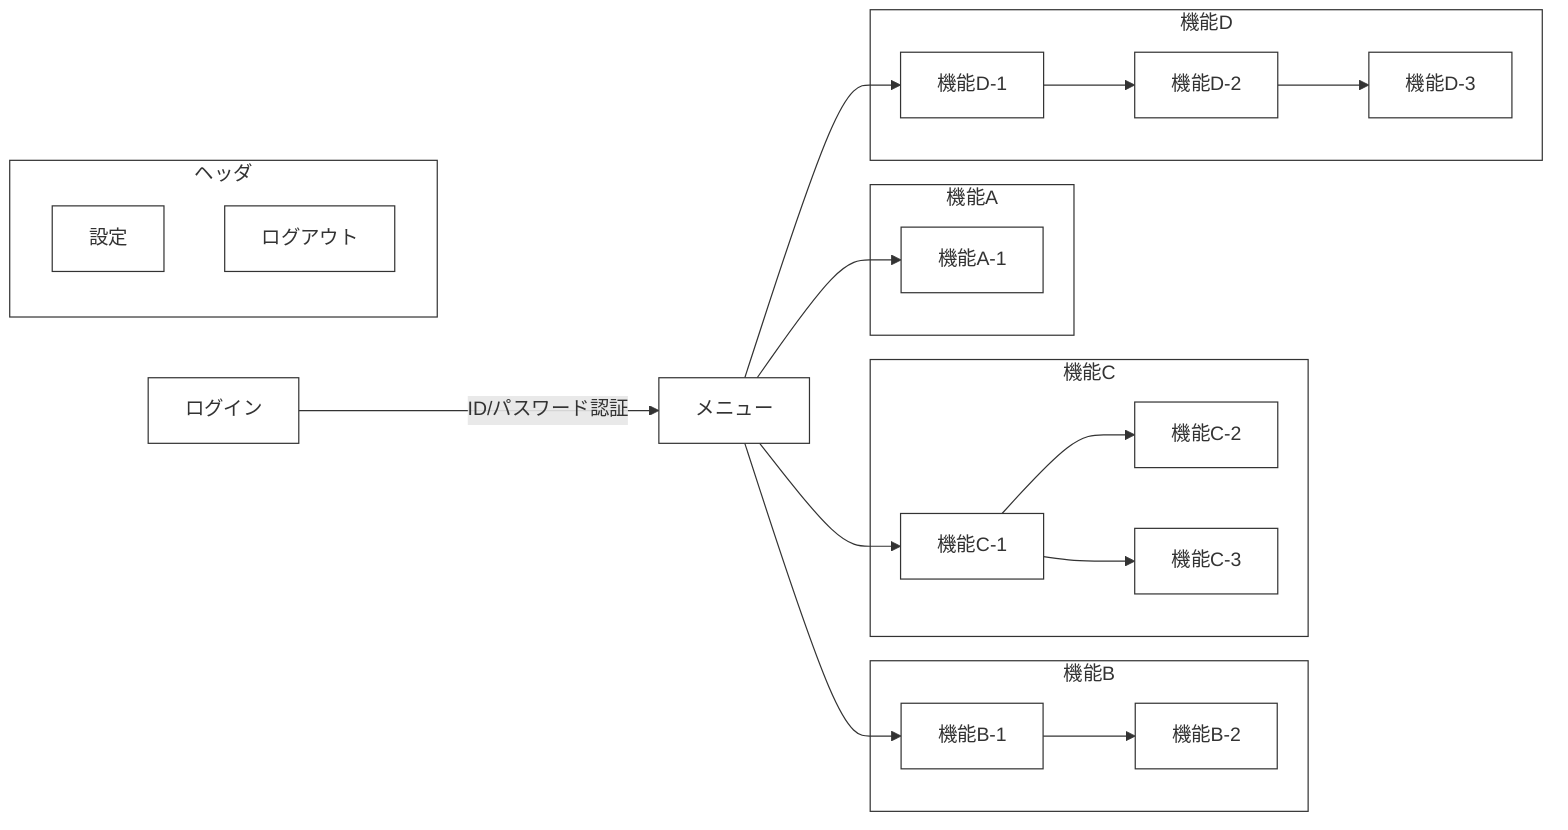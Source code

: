graph LR

    classDef default fill: #fff,stroke: #333,stroke-width: 1px;
    style funcA fill: #fff,stroke: #333,stroke-width: 1px;
    style funcB fill: #fff,stroke: #333,stroke-width: 1px;
    style funcC fill: #fff,stroke: #333,stroke-width: 1px;
    style funcD fill: #fff,stroke: #333,stroke-width: 1px;
    style header fill: #fff,stroke: #333,stroke-width: 1px;

    ログイン--ID/パスワード認証-->メニュー

    メニュー-->機能A-1
    メニュー-->機能B-1
    メニュー-->機能C-1
    メニュー-->機能D-1

    subgraph funcA [機能A]
        機能A-1
    end

    subgraph funcB [機能B]
        機能B-1-->機能B-2
    end

    subgraph funcC [機能C]
        機能C-1-->機能C-2
        機能C-1-->機能C-3
    end

    subgraph funcD [機能D]
        機能D-1-->機能D-2-->機能D-3
    end

    subgraph header [ヘッダ]
        設定
        ログアウト
    end